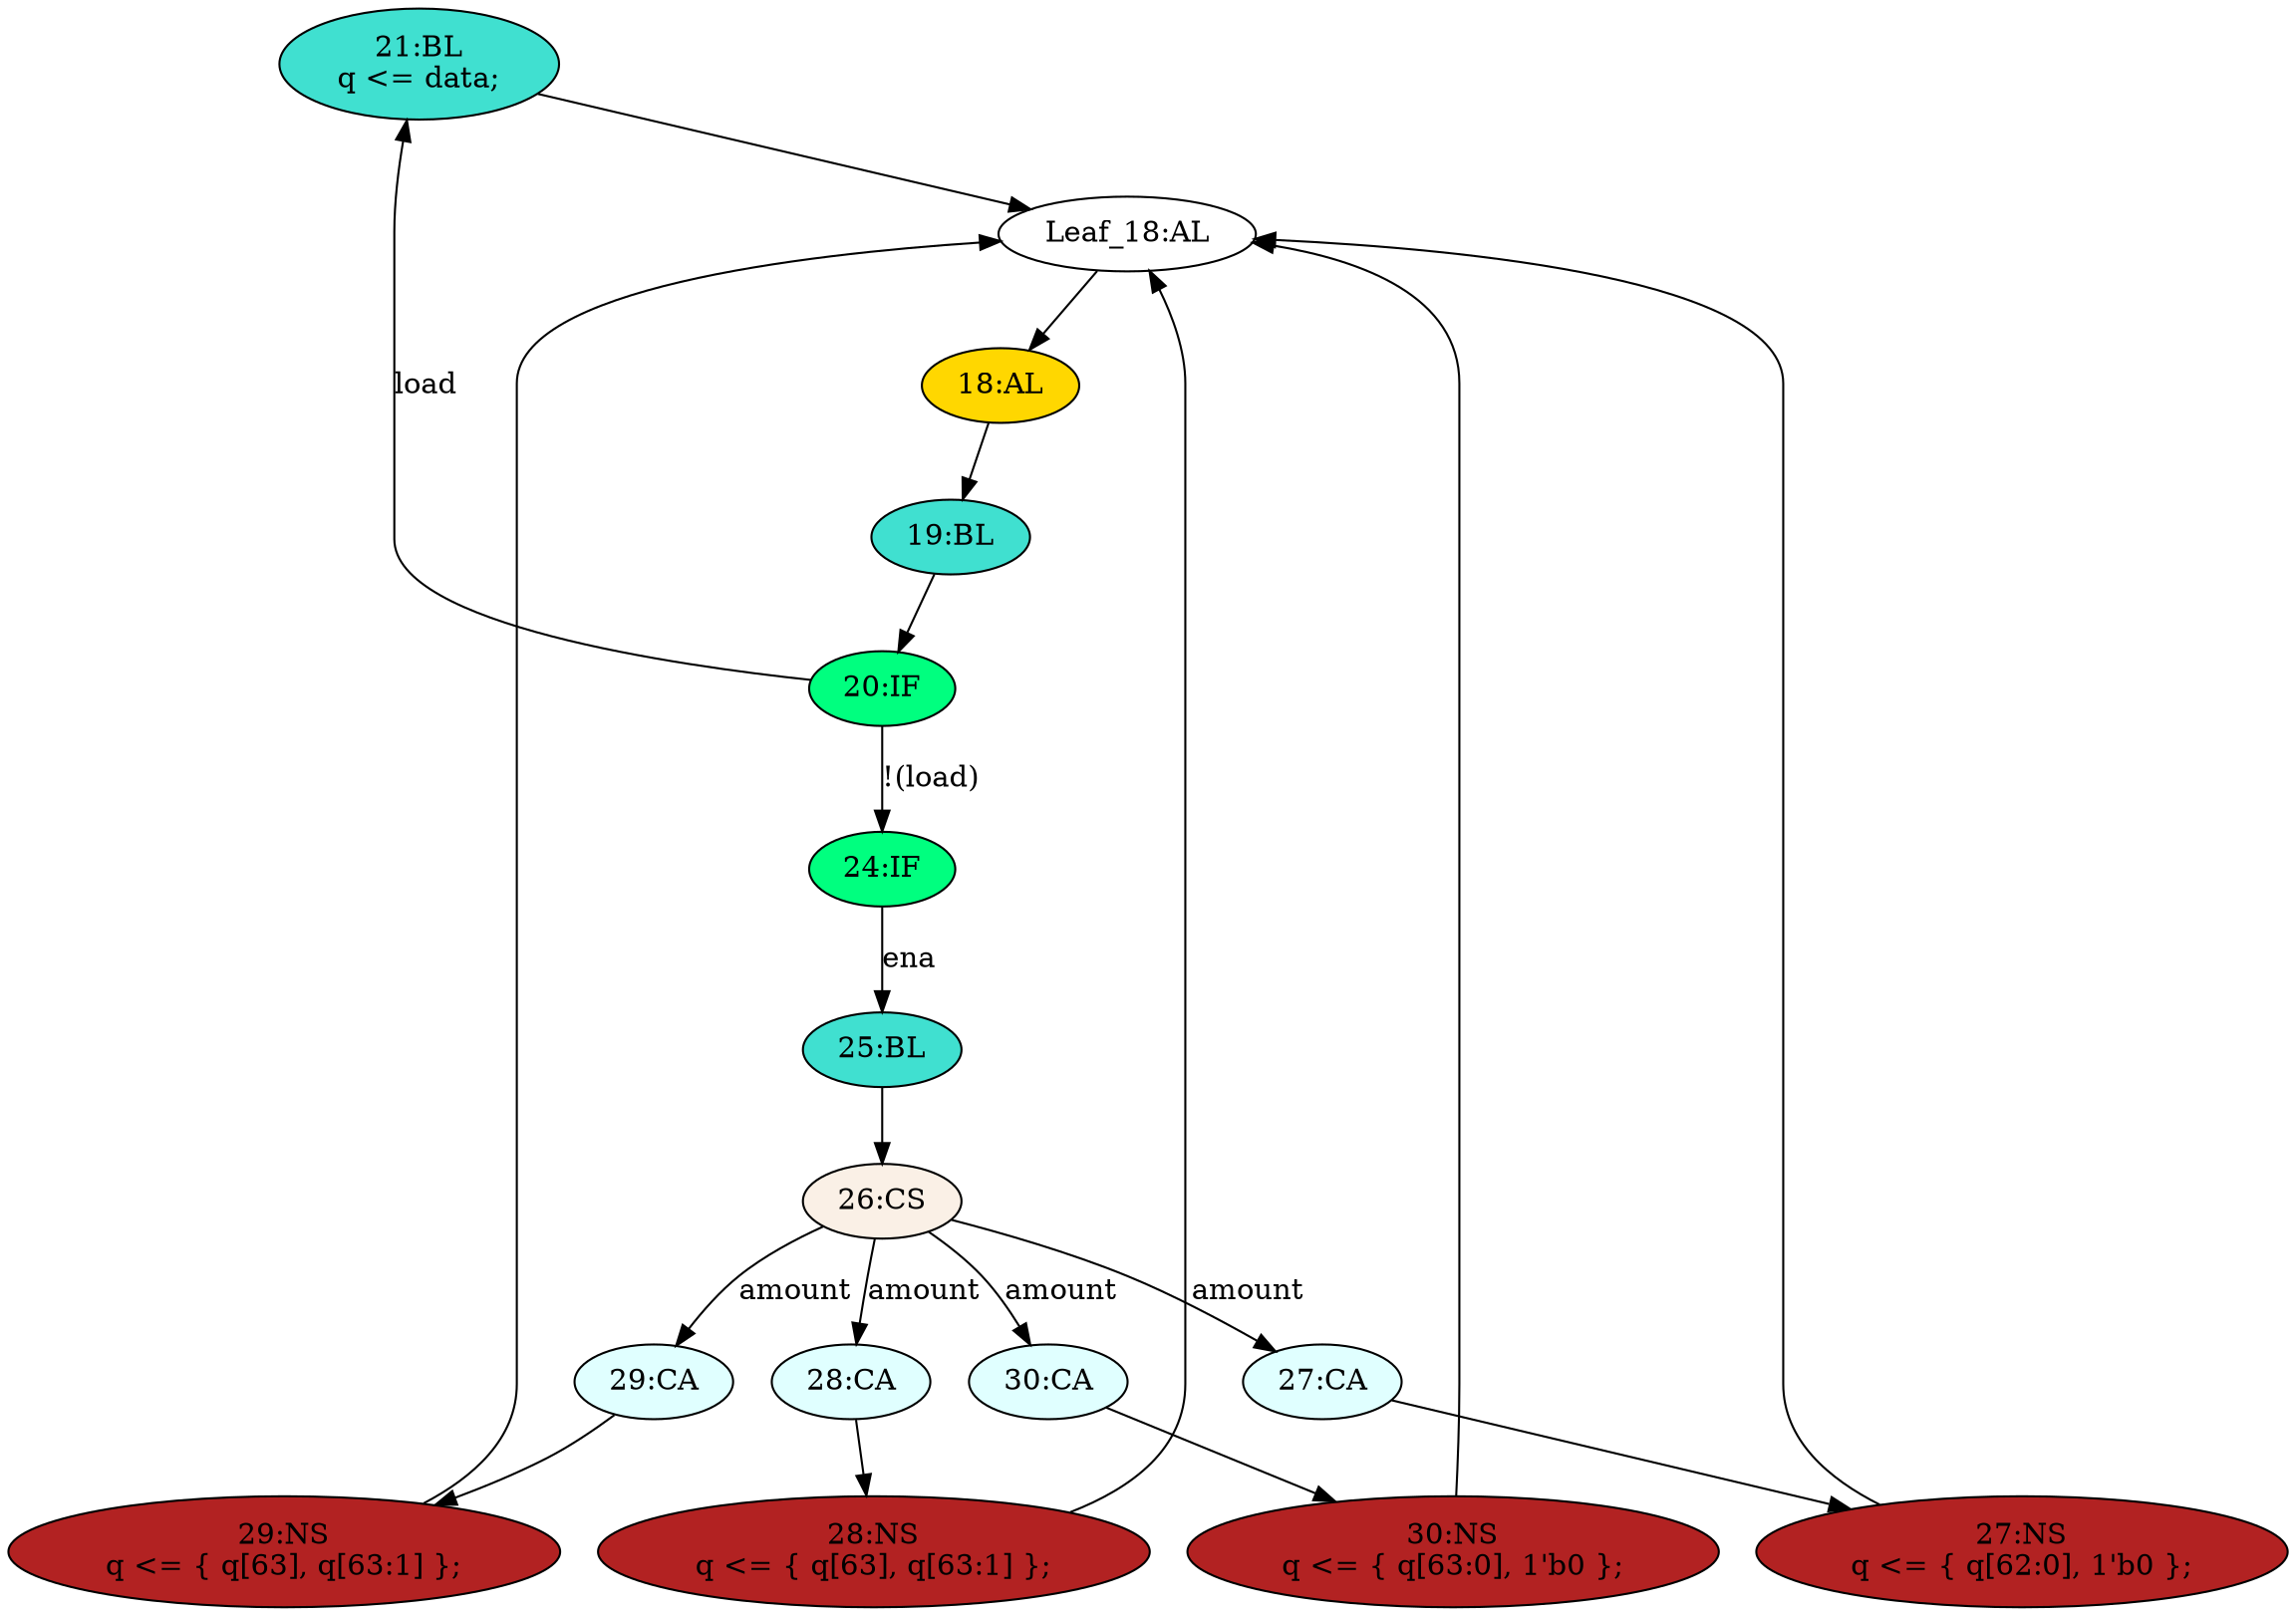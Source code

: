 strict digraph "compose( ,  )" {
	node [label="\N"];
	"21:BL"	[ast="<pyverilog.vparser.ast.Block object at 0x7f1f30df7090>",
		fillcolor=turquoise,
		label="21:BL
q <= data;",
		statements="[<pyverilog.vparser.ast.NonblockingSubstitution object at 0x7f1f30de3210>]",
		style=filled,
		typ=Block];
	"Leaf_18:AL"	[def_var="['q']",
		label="Leaf_18:AL"];
	"21:BL" -> "Leaf_18:AL"	[cond="[]",
		lineno=None];
	"18:AL"	[ast="<pyverilog.vparser.ast.Always object at 0x7f1f30df71d0>",
		clk_sens=True,
		fillcolor=gold,
		label="18:AL",
		sens="['clk']",
		statements="[]",
		style=filled,
		typ=Always,
		use_var="['load', 'ena', 'amount', 'data', 'q']"];
	"Leaf_18:AL" -> "18:AL";
	"24:IF"	[ast="<pyverilog.vparser.ast.IfStatement object at 0x7f1f30d8ecd0>",
		fillcolor=springgreen,
		label="24:IF",
		statements="[]",
		style=filled,
		typ=IfStatement];
	"25:BL"	[ast="<pyverilog.vparser.ast.Block object at 0x7f1f30d8ebd0>",
		fillcolor=turquoise,
		label="25:BL",
		statements="[]",
		style=filled,
		typ=Block];
	"24:IF" -> "25:BL"	[cond="['ena']",
		label=ena,
		lineno=24];
	"27:NS"	[ast="<pyverilog.vparser.ast.NonblockingSubstitution object at 0x7f1f30de6650>",
		fillcolor=firebrick,
		label="27:NS
q <= { q[62:0], 1'b0 };",
		statements="[<pyverilog.vparser.ast.NonblockingSubstitution object at 0x7f1f30de6650>]",
		style=filled,
		typ=NonblockingSubstitution];
	"27:NS" -> "Leaf_18:AL"	[cond="[]",
		lineno=None];
	"30:CA"	[ast="<pyverilog.vparser.ast.Case object at 0x7f1f30c98a10>",
		fillcolor=lightcyan,
		label="30:CA",
		statements="[]",
		style=filled,
		typ=Case];
	"30:NS"	[ast="<pyverilog.vparser.ast.NonblockingSubstitution object at 0x7f1f30c98810>",
		fillcolor=firebrick,
		label="30:NS
q <= { q[63:0], 1'b0 };",
		statements="[<pyverilog.vparser.ast.NonblockingSubstitution object at 0x7f1f30c98810>]",
		style=filled,
		typ=NonblockingSubstitution];
	"30:CA" -> "30:NS"	[cond="[]",
		lineno=None];
	"27:CA"	[ast="<pyverilog.vparser.ast.Case object at 0x7f1f30df1650>",
		fillcolor=lightcyan,
		label="27:CA",
		statements="[]",
		style=filled,
		typ=Case];
	"27:CA" -> "27:NS"	[cond="[]",
		lineno=None];
	"19:BL"	[ast="<pyverilog.vparser.ast.Block object at 0x7f1f30de3d10>",
		fillcolor=turquoise,
		label="19:BL",
		statements="[]",
		style=filled,
		typ=Block];
	"20:IF"	[ast="<pyverilog.vparser.ast.IfStatement object at 0x7f1f30de3ed0>",
		fillcolor=springgreen,
		label="20:IF",
		statements="[]",
		style=filled,
		typ=IfStatement];
	"19:BL" -> "20:IF"	[cond="[]",
		lineno=None];
	"26:CS"	[ast="<pyverilog.vparser.ast.CaseStatement object at 0x7f1f31046550>",
		fillcolor=linen,
		label="26:CS",
		statements="[]",
		style=filled,
		typ=CaseStatement];
	"26:CS" -> "30:CA"	[cond="['amount']",
		label=amount,
		lineno=26];
	"26:CS" -> "27:CA"	[cond="['amount']",
		label=amount,
		lineno=26];
	"29:CA"	[ast="<pyverilog.vparser.ast.Case object at 0x7f1f310a0950>",
		fillcolor=lightcyan,
		label="29:CA",
		statements="[]",
		style=filled,
		typ=Case];
	"26:CS" -> "29:CA"	[cond="['amount']",
		label=amount,
		lineno=26];
	"28:CA"	[ast="<pyverilog.vparser.ast.Case object at 0x7f1f30de6950>",
		fillcolor=lightcyan,
		label="28:CA",
		statements="[]",
		style=filled,
		typ=Case];
	"26:CS" -> "28:CA"	[cond="['amount']",
		label=amount,
		lineno=26];
	"20:IF" -> "21:BL"	[cond="['load']",
		label=load,
		lineno=20];
	"20:IF" -> "24:IF"	[cond="['load']",
		label="!(load)",
		lineno=20];
	"25:BL" -> "26:CS"	[cond="[]",
		lineno=None];
	"28:NS"	[ast="<pyverilog.vparser.ast.NonblockingSubstitution object at 0x7f1f30de6550>",
		fillcolor=firebrick,
		label="28:NS
q <= { q[63], q[63:1] };",
		statements="[<pyverilog.vparser.ast.NonblockingSubstitution object at 0x7f1f30de6550>]",
		style=filled,
		typ=NonblockingSubstitution];
	"28:NS" -> "Leaf_18:AL"	[cond="[]",
		lineno=None];
	"29:NS"	[ast="<pyverilog.vparser.ast.NonblockingSubstitution object at 0x7f1f310a0e50>",
		fillcolor=firebrick,
		label="29:NS
q <= { q[63], q[63:1] };",
		statements="[<pyverilog.vparser.ast.NonblockingSubstitution object at 0x7f1f310a0e50>]",
		style=filled,
		typ=NonblockingSubstitution];
	"29:NS" -> "Leaf_18:AL"	[cond="[]",
		lineno=None];
	"18:AL" -> "19:BL"	[cond="[]",
		lineno=None];
	"30:NS" -> "Leaf_18:AL"	[cond="[]",
		lineno=None];
	"29:CA" -> "29:NS"	[cond="[]",
		lineno=None];
	"28:CA" -> "28:NS"	[cond="[]",
		lineno=None];
}
